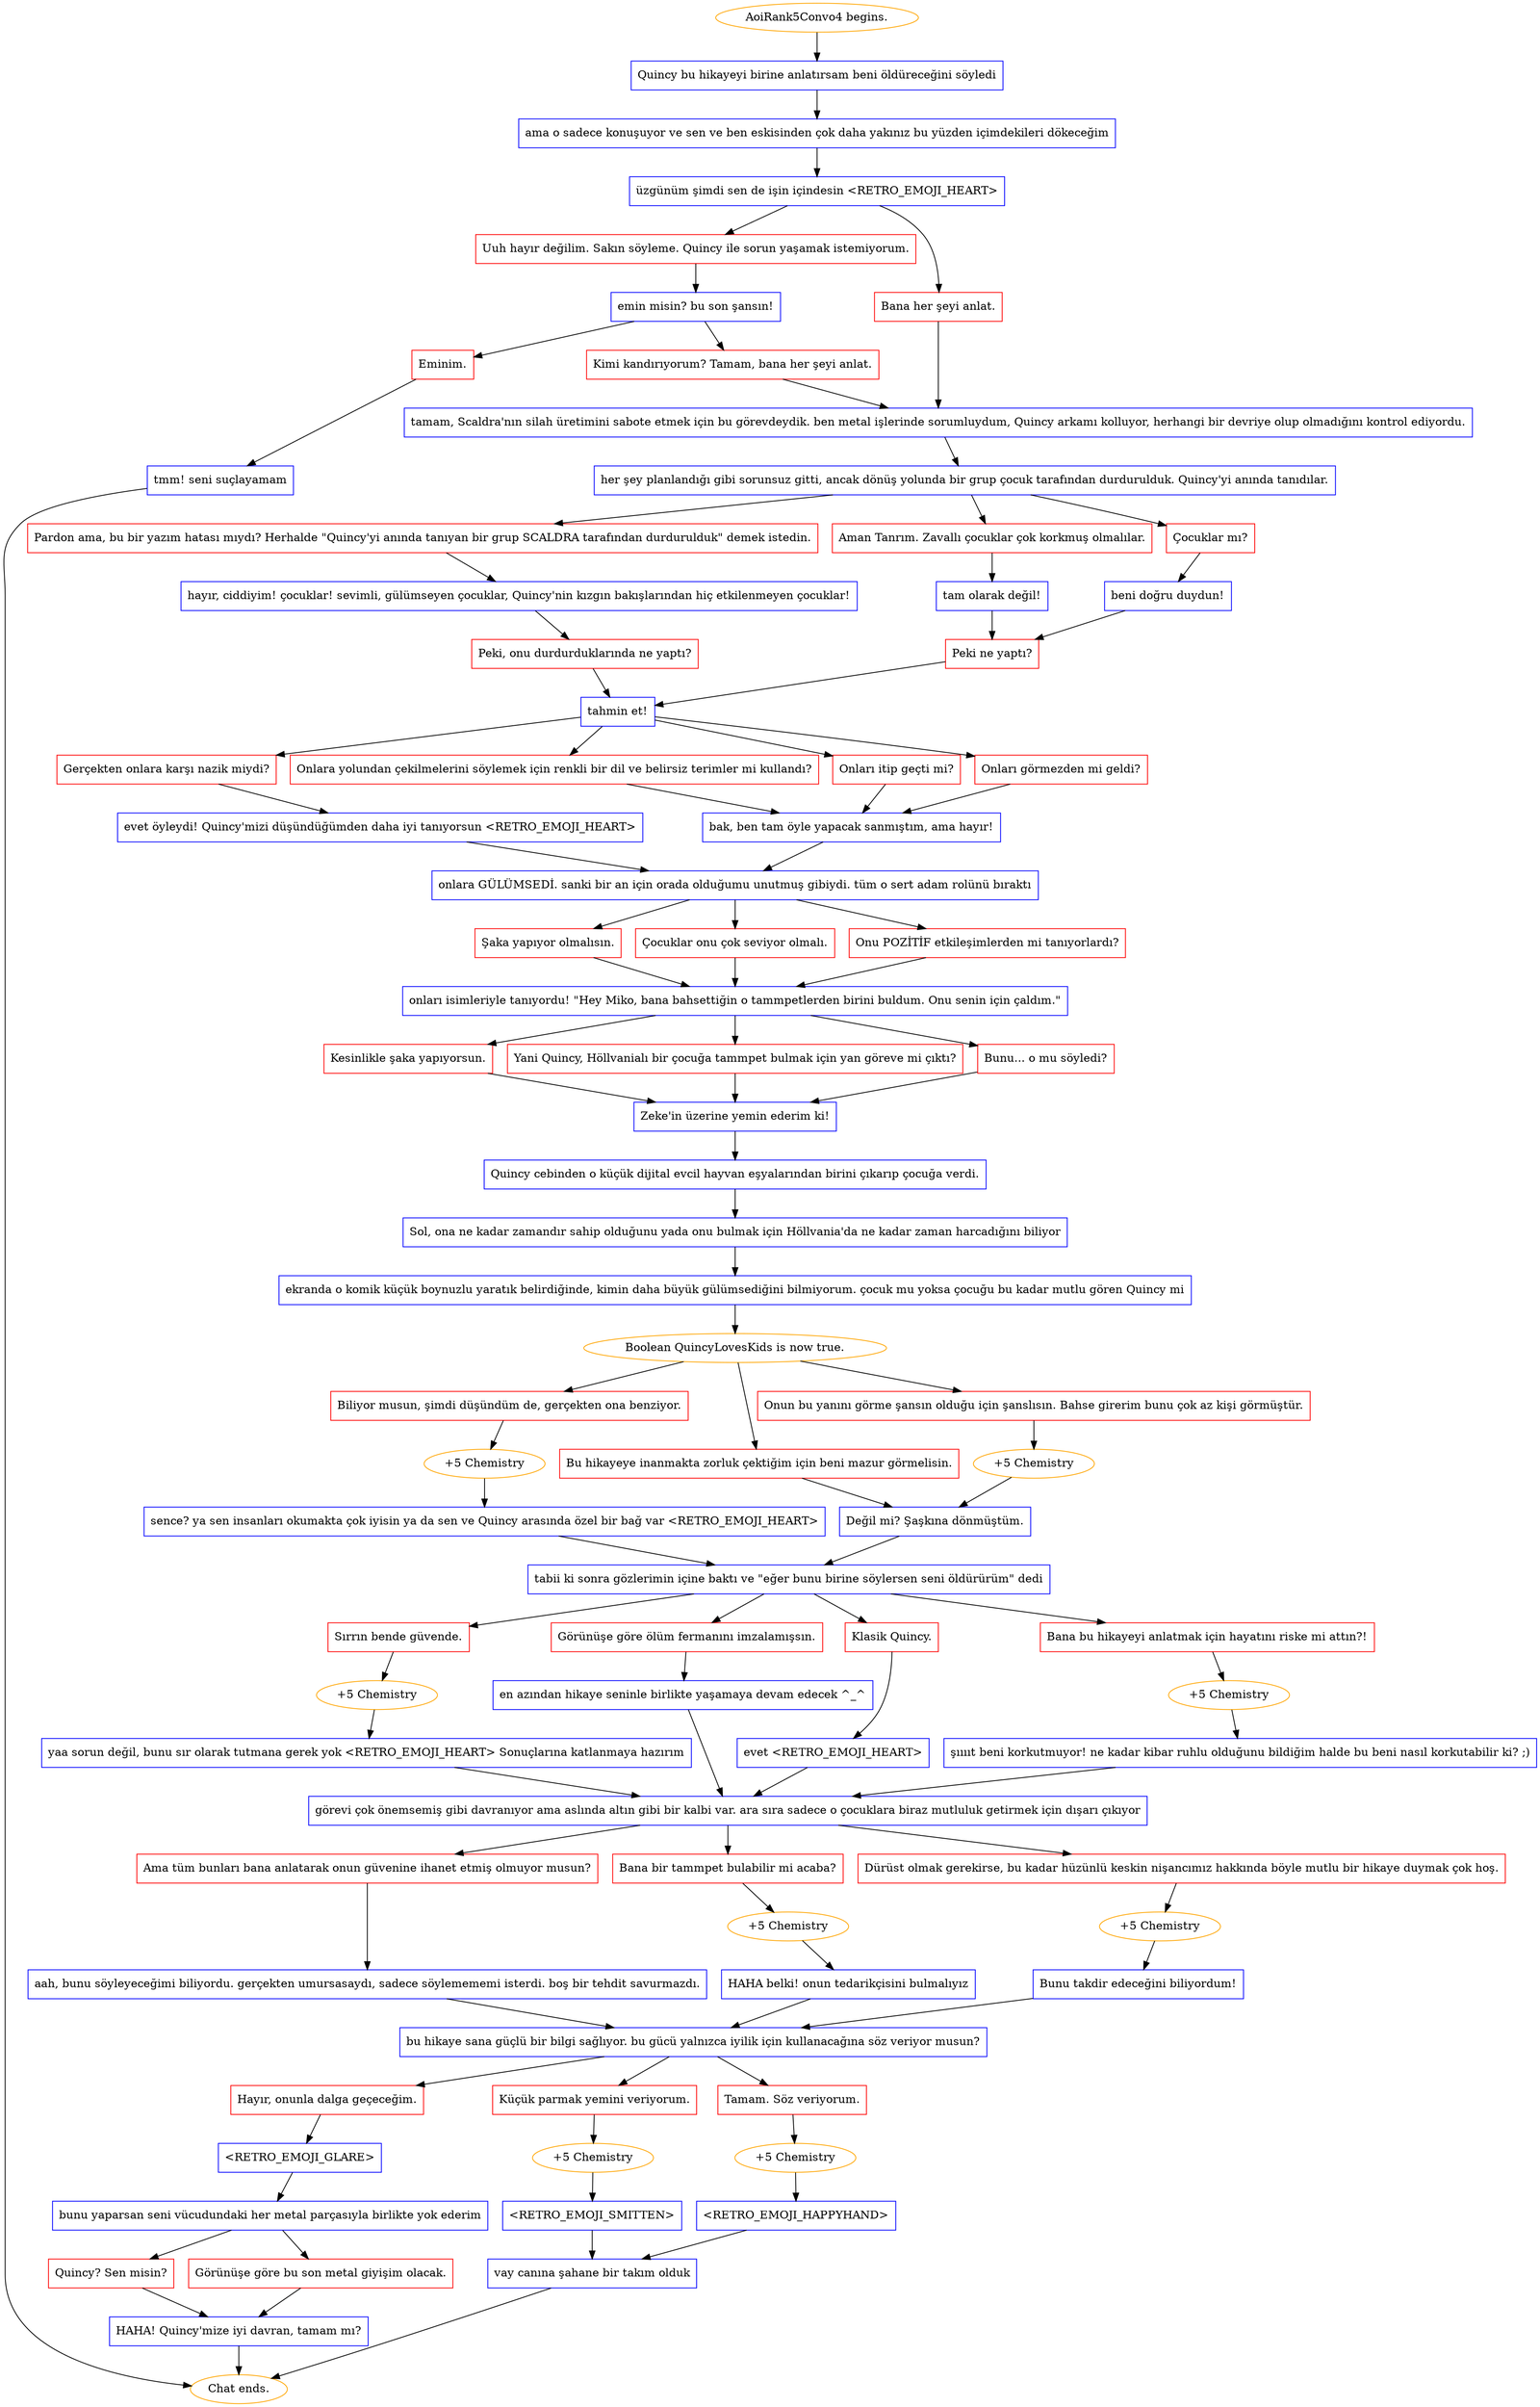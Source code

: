 digraph {
	"AoiRank5Convo4 begins." [color=orange];
		"AoiRank5Convo4 begins." -> j3356634624;
	j3356634624 [label="Quincy bu hikayeyi birine anlatırsam beni öldüreceğini söyledi",shape=box,color=blue];
		j3356634624 -> j3014764799;
	j3014764799 [label="ama o sadece konuşuyor ve sen ve ben eskisinden çok daha yakınız bu yüzden içimdekileri dökeceğim",shape=box,color=blue];
		j3014764799 -> j1723025625;
	j1723025625 [label="üzgünüm şimdi sen de işin içindesin <RETRO_EMOJI_HEART>",shape=box,color=blue];
		j1723025625 -> j1928618722;
		j1723025625 -> j3231113385;
	j1928618722 [label="Uuh hayır değilim. Sakın söyleme. Quincy ile sorun yaşamak istemiyorum.",shape=box,color=red];
		j1928618722 -> j3047725246;
	j3231113385 [label="Bana her şeyi anlat.",shape=box,color=red];
		j3231113385 -> j625887386;
	j3047725246 [label="emin misin? bu son şansın!",shape=box,color=blue];
		j3047725246 -> j3039110803;
		j3047725246 -> j2174330310;
	j625887386 [label="tamam, Scaldra'nın silah üretimini sabote etmek için bu görevdeydik. ben metal işlerinde sorumluydum, Quincy arkamı kolluyor, herhangi bir devriye olup olmadığını kontrol ediyordu.",shape=box,color=blue];
		j625887386 -> j2701837924;
	j3039110803 [label="Kimi kandırıyorum? Tamam, bana her şeyi anlat.",shape=box,color=red];
		j3039110803 -> j625887386;
	j2174330310 [label="Eminim.",shape=box,color=red];
		j2174330310 -> j316594917;
	j2701837924 [label="her şey planlandığı gibi sorunsuz gitti, ancak dönüş yolunda bir grup çocuk tarafından durdurulduk. Quincy'yi anında tanıdılar.",shape=box,color=blue];
		j2701837924 -> j3408249886;
		j2701837924 -> j3562170282;
		j2701837924 -> j636221623;
	j316594917 [label="tmm! seni suçlayamam",shape=box,color=blue];
		j316594917 -> "Chat ends.";
	j3408249886 [label="Pardon ama, bu bir yazım hatası mıydı? Herhalde \"Quincy'yi anında tanıyan bir grup SCALDRA tarafından durdurulduk\" demek istedin.",shape=box,color=red];
		j3408249886 -> j547105301;
	j3562170282 [label="Aman Tanrım. Zavallı çocuklar çok korkmuş olmalılar.",shape=box,color=red];
		j3562170282 -> j2180781232;
	j636221623 [label="Çocuklar mı?",shape=box,color=red];
		j636221623 -> j818035007;
	"Chat ends." [color=orange];
	j547105301 [label="hayır, ciddiyim! çocuklar! sevimli, gülümseyen çocuklar, Quincy'nin kızgın bakışlarından hiç etkilenmeyen çocuklar!",shape=box,color=blue];
		j547105301 -> j2108316180;
	j2180781232 [label="tam olarak değil!",shape=box,color=blue];
		j2180781232 -> j1575938379;
	j818035007 [label="beni doğru duydun!",shape=box,color=blue];
		j818035007 -> j1575938379;
	j2108316180 [label="Peki, onu durdurduklarında ne yaptı?",shape=box,color=red];
		j2108316180 -> j1463977385;
	j1575938379 [label="Peki ne yaptı?",shape=box,color=red];
		j1575938379 -> j1463977385;
	j1463977385 [label="tahmin et!",shape=box,color=blue];
		j1463977385 -> j3639291697;
		j1463977385 -> j1643008659;
		j1463977385 -> j4089048203;
		j1463977385 -> j3326904179;
	j3639291697 [label="Onlara yolundan çekilmelerini söylemek için renkli bir dil ve belirsiz terimler mi kullandı?",shape=box,color=red];
		j3639291697 -> j781763364;
	j1643008659 [label="Onları itip geçti mi?",shape=box,color=red];
		j1643008659 -> j781763364;
	j4089048203 [label="Onları görmezden mi geldi?",shape=box,color=red];
		j4089048203 -> j781763364;
	j3326904179 [label="Gerçekten onlara karşı nazik miydi?",shape=box,color=red];
		j3326904179 -> j3499701172;
	j781763364 [label="bak, ben tam öyle yapacak sanmıştım, ama hayır!",shape=box,color=blue];
		j781763364 -> j15192571;
	j3499701172 [label="evet öyleydi! Quincy'mizi düşündüğümden daha iyi tanıyorsun <RETRO_EMOJI_HEART>",shape=box,color=blue];
		j3499701172 -> j15192571;
	j15192571 [label="onlara GÜLÜMSEDİ. sanki bir an için orada olduğumu unutmuş gibiydi. tüm o sert adam rolünü bıraktı",shape=box,color=blue];
		j15192571 -> j566027163;
		j15192571 -> j96999857;
		j15192571 -> j2040760525;
	j566027163 [label="Çocuklar onu çok seviyor olmalı.",shape=box,color=red];
		j566027163 -> j4163702593;
	j96999857 [label="Onu POZİTİF etkileşimlerden mi tanıyorlardı?",shape=box,color=red];
		j96999857 -> j4163702593;
	j2040760525 [label="Şaka yapıyor olmalısın.",shape=box,color=red];
		j2040760525 -> j4163702593;
	j4163702593 [label="onları isimleriyle tanıyordu! \"Hey Miko, bana bahsettiğin o tammpetlerden birini buldum. Onu senin için çaldım.\"",shape=box,color=blue];
		j4163702593 -> j1093050296;
		j4163702593 -> j2825629722;
		j4163702593 -> j1662241573;
	j1093050296 [label="Yani Quincy, Höllvanialı bir çocuğa tammpet bulmak için yan göreve mi çıktı?",shape=box,color=red];
		j1093050296 -> j4071325008;
	j2825629722 [label="Bunu... o mu söyledi?",shape=box,color=red];
		j2825629722 -> j4071325008;
	j1662241573 [label="Kesinlikle şaka yapıyorsun.",shape=box,color=red];
		j1662241573 -> j4071325008;
	j4071325008 [label="Zeke'in üzerine yemin ederim ki!",shape=box,color=blue];
		j4071325008 -> j1815435974;
	j1815435974 [label="Quincy cebinden o küçük dijital evcil hayvan eşyalarından birini çıkarıp çocuğa verdi.",shape=box,color=blue];
		j1815435974 -> j3449118347;
	j3449118347 [label="Sol, ona ne kadar zamandır sahip olduğunu yada onu bulmak için Höllvania'da ne kadar zaman harcadığını biliyor",shape=box,color=blue];
		j3449118347 -> j1201950202;
	j1201950202 [label="ekranda o komik küçük boynuzlu yaratık belirdiğinde, kimin daha büyük gülümsediğini bilmiyorum. çocuk mu yoksa çocuğu bu kadar mutlu gören Quincy mi",shape=box,color=blue];
		j1201950202 -> j3972133901;
	j3972133901 [label="Boolean QuincyLovesKids is now true.",color=orange];
		j3972133901 -> j181420714;
		j3972133901 -> j2979784398;
		j3972133901 -> j3625375168;
	j181420714 [label="Biliyor musun, şimdi düşündüm de, gerçekten ona benziyor.",shape=box,color=red];
		j181420714 -> j2045285435;
	j2979784398 [label="Bu hikayeye inanmakta zorluk çektiğim için beni mazur görmelisin.",shape=box,color=red];
		j2979784398 -> j2873974581;
	j3625375168 [label="Onun bu yanını görme şansın olduğu için şanslısın. Bahse girerim bunu çok az kişi görmüştür.",shape=box,color=red];
		j3625375168 -> j347946653;
	j2045285435 [label="+5 Chemistry",color=orange];
		j2045285435 -> j2422841396;
	j2873974581 [label="Değil mi? Şaşkına dönmüştüm.",shape=box,color=blue];
		j2873974581 -> j3344326520;
	j347946653 [label="+5 Chemistry",color=orange];
		j347946653 -> j2873974581;
	j2422841396 [label="sence? ya sen insanları okumakta çok iyisin ya da sen ve Quincy arasında özel bir bağ var <RETRO_EMOJI_HEART>",shape=box,color=blue];
		j2422841396 -> j3344326520;
	j3344326520 [label="tabii ki sonra gözlerimin içine baktı ve \"eğer bunu birine söylersen seni öldürürüm\" dedi",shape=box,color=blue];
		j3344326520 -> j2248145107;
		j3344326520 -> j1190491721;
		j3344326520 -> j4034318461;
		j3344326520 -> j287532638;
	j2248145107 [label="Klasik Quincy.",shape=box,color=red];
		j2248145107 -> j2941089399;
	j1190491721 [label="Bana bu hikayeyi anlatmak için hayatını riske mi attın?!",shape=box,color=red];
		j1190491721 -> j662854586;
	j4034318461 [label="Sırrın bende güvende.",shape=box,color=red];
		j4034318461 -> j1221872871;
	j287532638 [label="Görünüşe göre ölüm fermanını imzalamışsın.",shape=box,color=red];
		j287532638 -> j2958789576;
	j2941089399 [label="evet <RETRO_EMOJI_HEART>",shape=box,color=blue];
		j2941089399 -> j2004612383;
	j662854586 [label="+5 Chemistry",color=orange];
		j662854586 -> j884995598;
	j1221872871 [label="+5 Chemistry",color=orange];
		j1221872871 -> j2702043791;
	j2958789576 [label="en azından hikaye seninle birlikte yaşamaya devam edecek ^_^",shape=box,color=blue];
		j2958789576 -> j2004612383;
	j2004612383 [label="görevi çok önemsemiş gibi davranıyor ama aslında altın gibi bir kalbi var. ara sıra sadece o çocuklara biraz mutluluk getirmek için dışarı çıkıyor",shape=box,color=blue];
		j2004612383 -> j3250430926;
		j2004612383 -> j1471745920;
		j2004612383 -> j3929670081;
	j884995598 [label="şııııt beni korkutmuyor! ne kadar kibar ruhlu olduğunu bildiğim halde bu beni nasıl korkutabilir ki? ;)",shape=box,color=blue];
		j884995598 -> j2004612383;
	j2702043791 [label="yaa sorun değil, bunu sır olarak tutmana gerek yok <RETRO_EMOJI_HEART> Sonuçlarına katlanmaya hazırım",shape=box,color=blue];
		j2702043791 -> j2004612383;
	j3250430926 [label="Bana bir tammpet bulabilir mi acaba?",shape=box,color=red];
		j3250430926 -> j1224838665;
	j1471745920 [label="Dürüst olmak gerekirse, bu kadar hüzünlü keskin nişancımız hakkında böyle mutlu bir hikaye duymak çok hoş.",shape=box,color=red];
		j1471745920 -> j436240617;
	j3929670081 [label="Ama tüm bunları bana anlatarak onun güvenine ihanet etmiş olmuyor musun?",shape=box,color=red];
		j3929670081 -> j3010956799;
	j1224838665 [label="+5 Chemistry",color=orange];
		j1224838665 -> j1385347803;
	j436240617 [label="+5 Chemistry",color=orange];
		j436240617 -> j3215161049;
	j3010956799 [label="aah, bunu söyleyeceğimi biliyordu. gerçekten umursasaydı, sadece söylemememi isterdi. boş bir tehdit savurmazdı.",shape=box,color=blue];
		j3010956799 -> j3641841024;
	j1385347803 [label="HAHA belki! onun tedarikçisini bulmalıyız",shape=box,color=blue];
		j1385347803 -> j3641841024;
	j3215161049 [label="Bunu takdir edeceğini biliyordum!",shape=box,color=blue];
		j3215161049 -> j3641841024;
	j3641841024 [label="bu hikaye sana güçlü bir bilgi sağlıyor. bu gücü yalnızca iyilik için kullanacağına söz veriyor musun?",shape=box,color=blue];
		j3641841024 -> j3861899778;
		j3641841024 -> j2672981571;
		j3641841024 -> j379307465;
	j3861899778 [label="Tamam. Söz veriyorum.",shape=box,color=red];
		j3861899778 -> j582791769;
	j2672981571 [label="Küçük parmak yemini veriyorum.",shape=box,color=red];
		j2672981571 -> j3285557653;
	j379307465 [label="Hayır, onunla dalga geçeceğim.",shape=box,color=red];
		j379307465 -> j2736587057;
	j582791769 [label="+5 Chemistry",color=orange];
		j582791769 -> j2115453125;
	j3285557653 [label="+5 Chemistry",color=orange];
		j3285557653 -> j3302246173;
	j2736587057 [label="<RETRO_EMOJI_GLARE>",shape=box,color=blue];
		j2736587057 -> j4226638213;
	j2115453125 [label="<RETRO_EMOJI_HAPPYHAND>",shape=box,color=blue];
		j2115453125 -> j3131756418;
	j3302246173 [label="<RETRO_EMOJI_SMITTEN>",shape=box,color=blue];
		j3302246173 -> j3131756418;
	j4226638213 [label="bunu yaparsan seni vücudundaki her metal parçasıyla birlikte yok ederim",shape=box,color=blue];
		j4226638213 -> j3842841203;
		j4226638213 -> j2472733118;
	j3131756418 [label="vay canına şahane bir takım olduk",shape=box,color=blue];
		j3131756418 -> "Chat ends.";
	j3842841203 [label="Quincy? Sen misin?",shape=box,color=red];
		j3842841203 -> j3917002487;
	j2472733118 [label="Görünüşe göre bu son metal giyişim olacak.",shape=box,color=red];
		j2472733118 -> j3917002487;
	j3917002487 [label="HAHA! Quincy'mize iyi davran, tamam mı?",shape=box,color=blue];
		j3917002487 -> "Chat ends.";
}